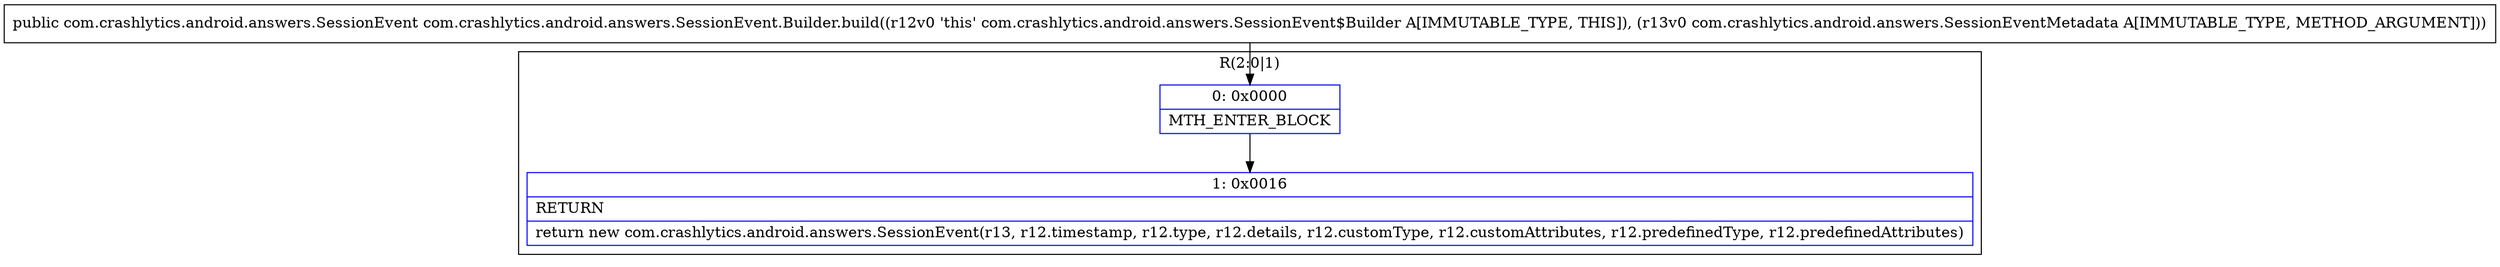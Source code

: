 digraph "CFG forcom.crashlytics.android.answers.SessionEvent.Builder.build(Lcom\/crashlytics\/android\/answers\/SessionEventMetadata;)Lcom\/crashlytics\/android\/answers\/SessionEvent;" {
subgraph cluster_Region_1795267109 {
label = "R(2:0|1)";
node [shape=record,color=blue];
Node_0 [shape=record,label="{0\:\ 0x0000|MTH_ENTER_BLOCK\l}"];
Node_1 [shape=record,label="{1\:\ 0x0016|RETURN\l|return new com.crashlytics.android.answers.SessionEvent(r13, r12.timestamp, r12.type, r12.details, r12.customType, r12.customAttributes, r12.predefinedType, r12.predefinedAttributes)\l}"];
}
MethodNode[shape=record,label="{public com.crashlytics.android.answers.SessionEvent com.crashlytics.android.answers.SessionEvent.Builder.build((r12v0 'this' com.crashlytics.android.answers.SessionEvent$Builder A[IMMUTABLE_TYPE, THIS]), (r13v0 com.crashlytics.android.answers.SessionEventMetadata A[IMMUTABLE_TYPE, METHOD_ARGUMENT])) }"];
MethodNode -> Node_0;
Node_0 -> Node_1;
}

